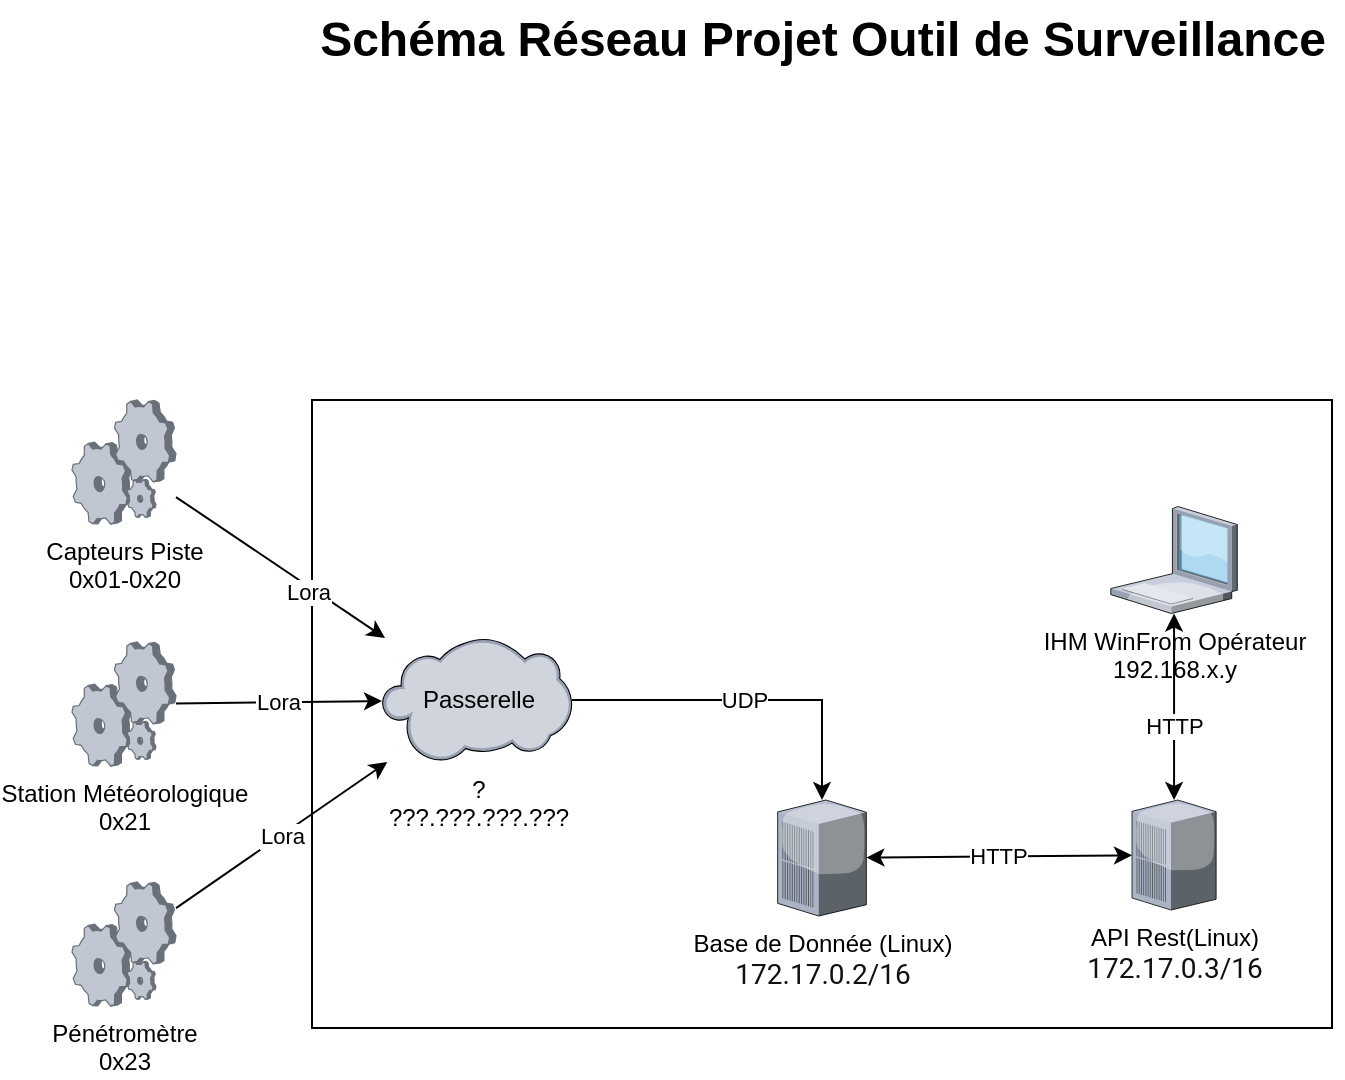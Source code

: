 <mxfile version="26.0.16">
  <diagram name="Page-1" id="e3a06f82-3646-2815-327d-82caf3d4e204">
    <mxGraphModel dx="1029" dy="463" grid="1" gridSize="10" guides="1" tooltips="1" connect="1" arrows="1" fold="1" page="1" pageScale="1.5" pageWidth="1169" pageHeight="826" background="none" math="0" shadow="0">
      <root>
        <mxCell id="0" style=";html=1;" />
        <mxCell id="1" style=";html=1;" parent="0" />
        <mxCell id="jol3JifbEh89Kw-O4knA-56" value="" style="rounded=0;whiteSpace=wrap;html=1;" parent="1" vertex="1">
          <mxGeometry x="1310" y="300" width="510" height="314" as="geometry" />
        </mxCell>
        <mxCell id="6a7d8f32e03d9370-62" value="Schéma Réseau Projet Outil de Surveillance" style="text;strokeColor=none;fillColor=none;html=1;fontSize=24;fontStyle=1;verticalAlign=middle;align=center;" parent="1" vertex="1">
          <mxGeometry x="1304.5" y="100" width="521" height="40" as="geometry" />
        </mxCell>
        <mxCell id="jol3JifbEh89Kw-O4knA-2" value="IHM WinFrom Opérateur&lt;div&gt;192.168.x.y&lt;/div&gt;" style="verticalLabelPosition=bottom;sketch=0;aspect=fixed;html=1;verticalAlign=top;strokeColor=none;align=center;outlineConnect=0;shape=mxgraph.citrix.laptop_1;" parent="1" vertex="1">
          <mxGeometry x="1709.415" y="353.25" width="63.23" height="53.5" as="geometry" />
        </mxCell>
        <mxCell id="jol3JifbEh89Kw-O4knA-6" value="Capteurs Piste&lt;div&gt;0x01-0x20&lt;/div&gt;" style="verticalLabelPosition=bottom;sketch=0;aspect=fixed;html=1;verticalAlign=top;strokeColor=none;align=center;outlineConnect=0;shape=mxgraph.citrix.process;" parent="1" vertex="1">
          <mxGeometry x="1190" y="300" width="52" height="62" as="geometry" />
        </mxCell>
        <mxCell id="jol3JifbEh89Kw-O4knA-7" value="Station Météorologique&lt;br&gt;0x21&lt;br&gt;&lt;div&gt;&lt;br&gt;&lt;/div&gt;" style="verticalLabelPosition=bottom;sketch=0;aspect=fixed;html=1;verticalAlign=top;strokeColor=none;align=center;outlineConnect=0;shape=mxgraph.citrix.process;" parent="1" vertex="1">
          <mxGeometry x="1190" y="421" width="52" height="62" as="geometry" />
        </mxCell>
        <mxCell id="jol3JifbEh89Kw-O4knA-8" value="Pénétromètre&lt;div&gt;0x23&lt;/div&gt;" style="verticalLabelPosition=bottom;sketch=0;aspect=fixed;html=1;verticalAlign=top;strokeColor=none;align=center;outlineConnect=0;shape=mxgraph.citrix.process;" parent="1" vertex="1">
          <mxGeometry x="1190" y="541" width="52" height="62" as="geometry" />
        </mxCell>
        <mxCell id="jol3JifbEh89Kw-O4knA-10" value="?&lt;br&gt;???.???.???.???" style="verticalLabelPosition=bottom;sketch=0;aspect=fixed;html=1;verticalAlign=top;strokeColor=none;align=center;outlineConnect=0;shape=mxgraph.citrix.cloud;" parent="1" vertex="1">
          <mxGeometry x="1345" y="419" width="95" height="62" as="geometry" />
        </mxCell>
        <mxCell id="jol3JifbEh89Kw-O4knA-29" value="Passerelle" style="text;html=1;align=center;verticalAlign=middle;resizable=0;points=[];autosize=1;strokeColor=none;fillColor=none;" parent="1" vertex="1">
          <mxGeometry x="1352.5" y="435" width="80" height="30" as="geometry" />
        </mxCell>
        <mxCell id="jol3JifbEh89Kw-O4knA-62" value="Lora" style="endArrow=classic;html=1;rounded=0;" parent="1" source="jol3JifbEh89Kw-O4knA-8" target="jol3JifbEh89Kw-O4knA-10" edge="1">
          <mxGeometry width="50" height="50" relative="1" as="geometry">
            <mxPoint x="1560" y="560" as="sourcePoint" />
            <mxPoint x="1610" y="510" as="targetPoint" />
          </mxGeometry>
        </mxCell>
        <mxCell id="jol3JifbEh89Kw-O4knA-63" value="Lora" style="endArrow=classic;html=1;rounded=0;" parent="1" source="jol3JifbEh89Kw-O4knA-7" target="jol3JifbEh89Kw-O4knA-10" edge="1">
          <mxGeometry width="50" height="50" relative="1" as="geometry">
            <mxPoint x="1560" y="560" as="sourcePoint" />
            <mxPoint x="1610" y="510" as="targetPoint" />
          </mxGeometry>
        </mxCell>
        <mxCell id="jol3JifbEh89Kw-O4knA-64" value="" style="endArrow=classic;html=1;rounded=0;" parent="1" source="jol3JifbEh89Kw-O4knA-6" target="jol3JifbEh89Kw-O4knA-10" edge="1">
          <mxGeometry width="50" height="50" relative="1" as="geometry">
            <mxPoint x="1560" y="560" as="sourcePoint" />
            <mxPoint x="1610" y="510" as="targetPoint" />
          </mxGeometry>
        </mxCell>
        <mxCell id="jol3JifbEh89Kw-O4knA-65" value="Lora" style="edgeLabel;html=1;align=center;verticalAlign=middle;resizable=0;points=[];" parent="jol3JifbEh89Kw-O4knA-64" vertex="1" connectable="0">
          <mxGeometry x="0.293" y="-3" relative="1" as="geometry">
            <mxPoint y="-1" as="offset" />
          </mxGeometry>
        </mxCell>
        <mxCell id="_o-MiO4tnpfckhdL8MOe-7" value="UDP" style="edgeStyle=orthogonalEdgeStyle;rounded=0;orthogonalLoop=1;jettySize=auto;html=1;" parent="1" source="jol3JifbEh89Kw-O4knA-10" target="_o-MiO4tnpfckhdL8MOe-1" edge="1">
          <mxGeometry x="-0.02" relative="1" as="geometry">
            <mxPoint x="1525" y="380" as="targetPoint" />
            <mxPoint as="offset" />
          </mxGeometry>
        </mxCell>
        <mxCell id="_o-MiO4tnpfckhdL8MOe-1" value="Base de Donnée (Linux)&lt;br&gt;&lt;div&gt;&lt;span style=&quot;color: rgb(17, 17, 17); font-family: Roboto, Helvetica, sans-serif; font-size: 14px; text-align: left; text-wrap-mode: wrap; background-color: rgb(255, 255, 255);&quot;&gt;172.17.0.2/16&lt;/span&gt;&lt;/div&gt;" style="verticalLabelPosition=bottom;sketch=0;aspect=fixed;html=1;verticalAlign=top;strokeColor=none;align=center;outlineConnect=0;shape=mxgraph.citrix.pbx_server;" parent="1" vertex="1">
          <mxGeometry x="1542.825" y="500" width="44.35" height="58" as="geometry" />
        </mxCell>
        <mxCell id="_o-MiO4tnpfckhdL8MOe-2" value="API Rest&lt;span style=&quot;background-color: transparent; color: light-dark(rgb(0, 0, 0), rgb(255, 255, 255));&quot;&gt;(Linux)&lt;/span&gt;&lt;div&gt;&lt;div&gt;&lt;span style=&quot;color: rgb(17, 17, 17); font-family: Roboto, Helvetica, sans-serif; font-size: 14px; text-align: left; text-wrap-mode: wrap; background-color: rgb(255, 255, 255);&quot;&gt;172.17.0.3/16&lt;/span&gt;&lt;/div&gt;&lt;/div&gt;" style="verticalLabelPosition=bottom;sketch=0;aspect=fixed;html=1;verticalAlign=top;strokeColor=none;align=center;outlineConnect=0;shape=mxgraph.citrix.pbx_server;" parent="1" vertex="1">
          <mxGeometry x="1720.0" y="500" width="42.06" height="55" as="geometry" />
        </mxCell>
        <mxCell id="_o-MiO4tnpfckhdL8MOe-11" value="HTTP" style="endArrow=classic;startArrow=classic;html=1;rounded=0;" parent="1" source="_o-MiO4tnpfckhdL8MOe-2" target="_o-MiO4tnpfckhdL8MOe-1" edge="1">
          <mxGeometry x="0.007" width="50" height="50" relative="1" as="geometry">
            <mxPoint x="1700" y="490" as="sourcePoint" />
            <mxPoint x="1742.06" y="380" as="targetPoint" />
            <mxPoint as="offset" />
          </mxGeometry>
        </mxCell>
        <mxCell id="_o-MiO4tnpfckhdL8MOe-12" value="HTTP" style="endArrow=classic;startArrow=classic;html=1;rounded=0;" parent="1" source="jol3JifbEh89Kw-O4knA-2" target="_o-MiO4tnpfckhdL8MOe-2" edge="1">
          <mxGeometry x="0.216" width="50" height="50" relative="1" as="geometry">
            <mxPoint x="1710" y="500" as="sourcePoint" />
            <mxPoint x="1817" y="389" as="targetPoint" />
            <mxPoint as="offset" />
          </mxGeometry>
        </mxCell>
      </root>
    </mxGraphModel>
  </diagram>
</mxfile>
